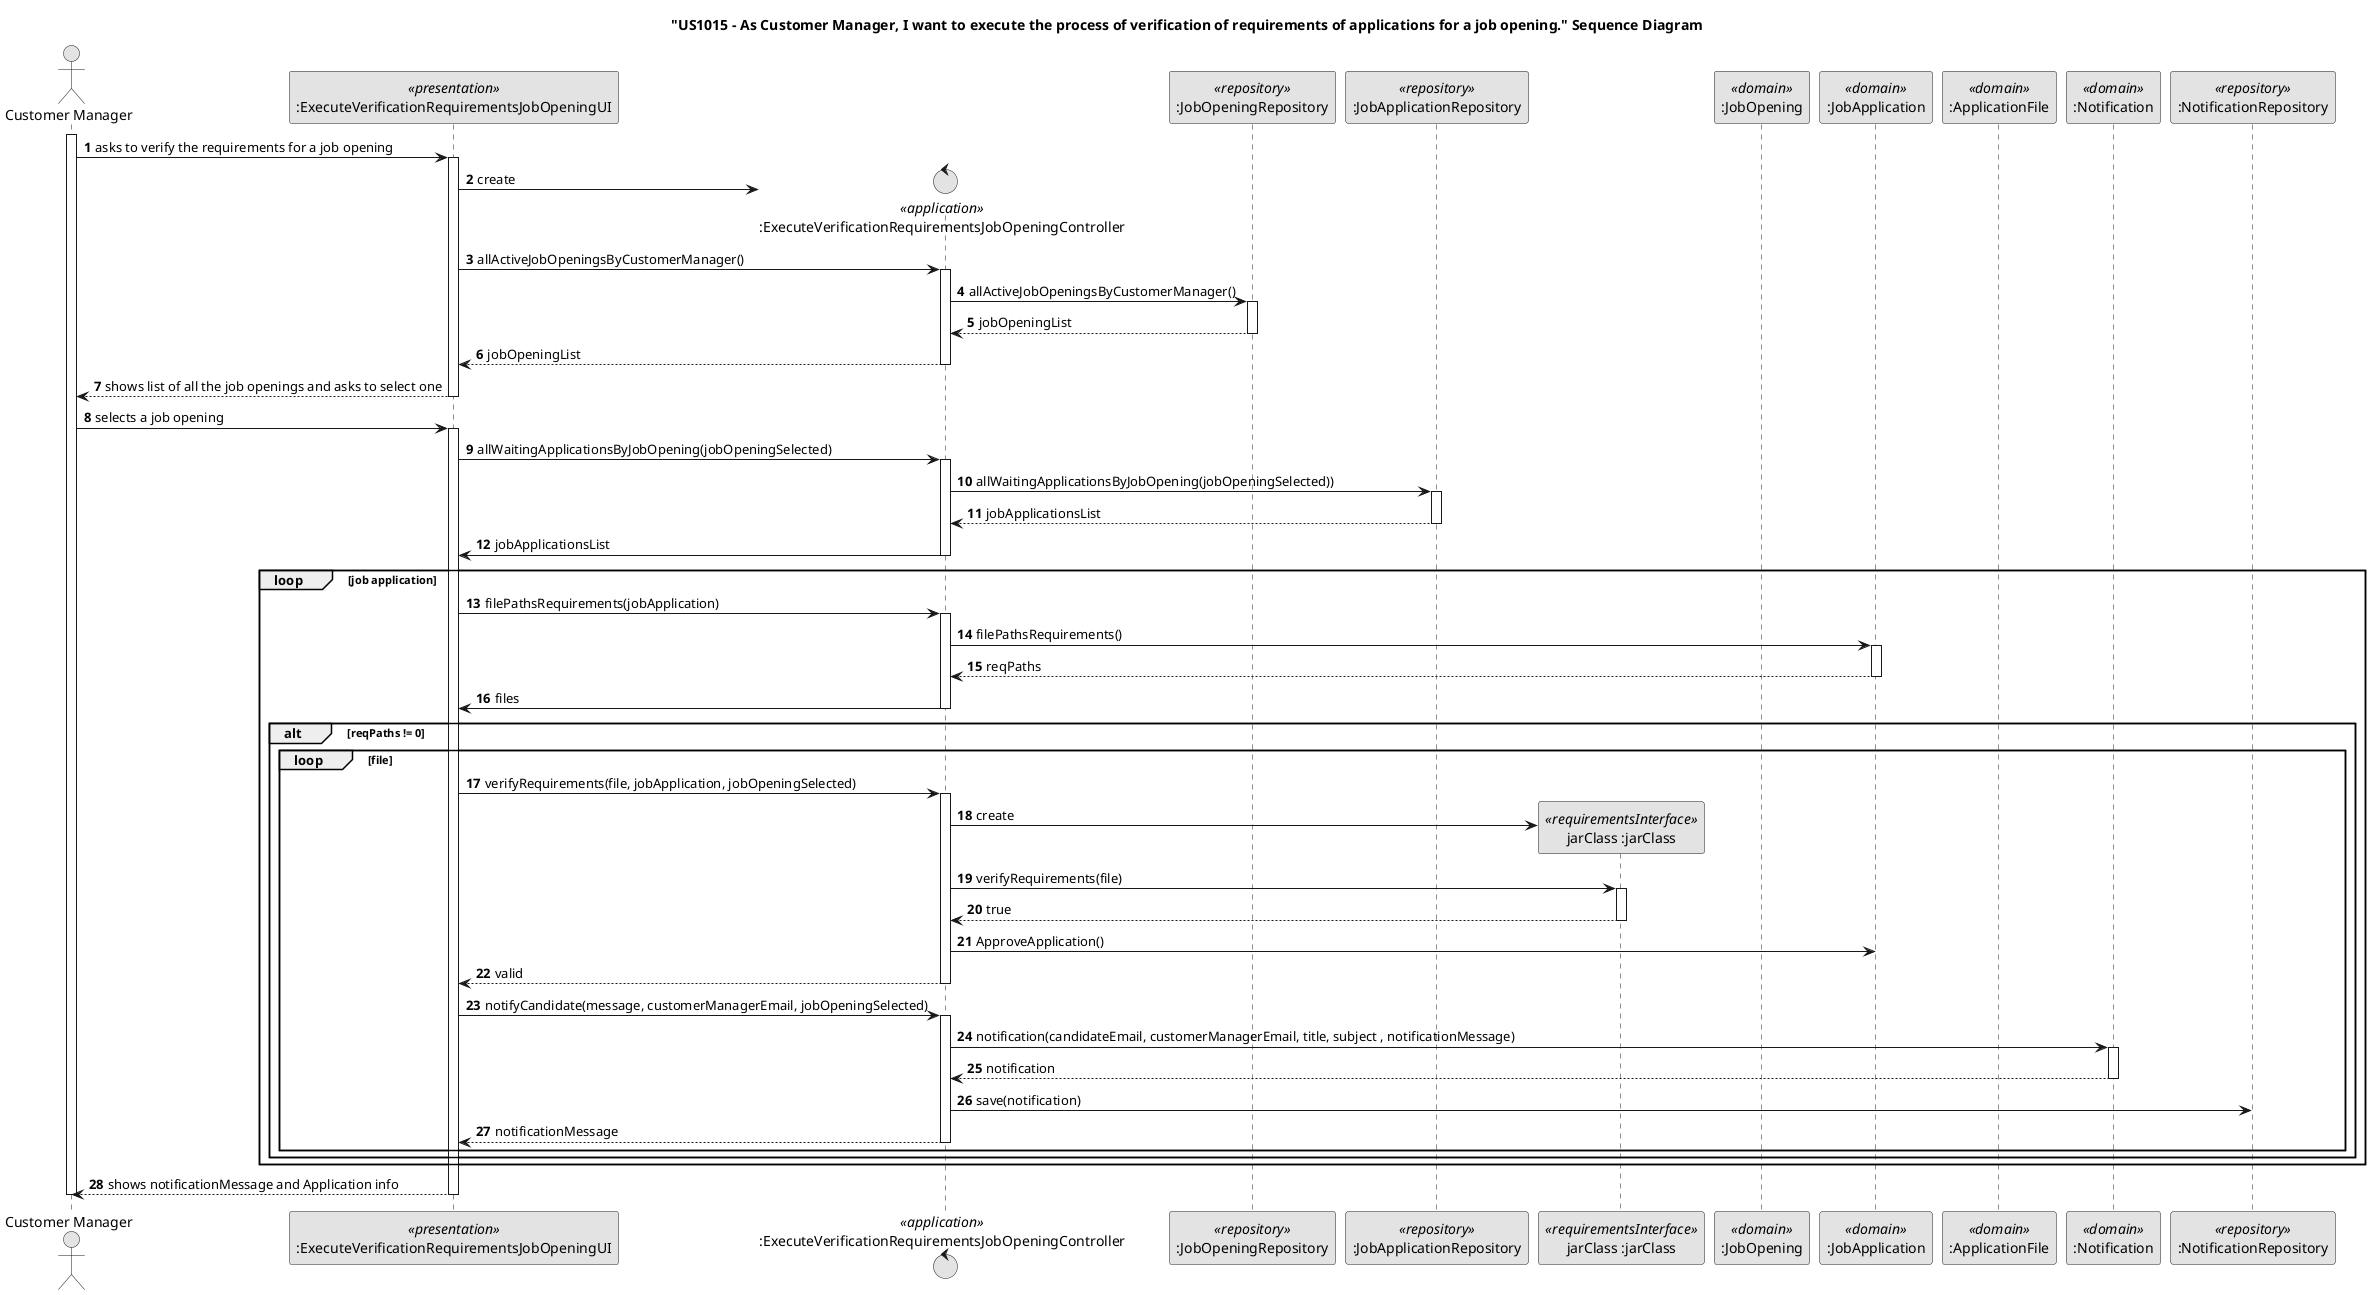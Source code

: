 @startuml
skinparam monochrome true
skinparam packageStyle rectangle
skinparam shadowing false

autonumber

title "US1015 - As Customer Manager, I want to execute the process of verification of requirements of applications for a job opening." Sequence Diagram
'hide footbox
actor "Customer Manager" as CM
participant ":ExecuteVerificationRequirementsJobOpeningUI" as UI <<presentation>>
control ":ExecuteVerificationRequirementsJobOpeningController" as CTRL <<application>>
participant ":JobOpeningRepository" as JobOpeningRepository  <<repository>>
participant ":JobApplicationRepository" as JobApplicationRepository  <<repository>>
participant "jarClass :jarClass" as JAR <<requirementsInterface>>
participant ":JobOpening" as JobOpening <<domain>>
participant ":JobApplication" as JobApplication <<domain>>
participant ":ApplicationFile" as ApplicationFile <<domain>>
participant ":Notification" as Notification <<domain>>
participant ":NotificationRepository" as NotificationRepository  <<repository>>

activate CM

    CM -> UI : asks to verify the requirements for a job opening

    activate UI

        UI -> CTRL** : create


        UI -> CTRL : allActiveJobOpeningsByCustomerManager()

    activate CTRL
               CTRL-> JobOpeningRepository : allActiveJobOpeningsByCustomerManager()

               activate JobOpeningRepository

               JobOpeningRepository--> CTRL : jobOpeningList

               deactivate JobOpeningRepository

               CTRL--> UI : jobOpeningList

           deactivate CTRL




        UI --> CM : shows list of all the job openings and asks to select one

    deactivate UI

    CM -> UI : selects a job opening
    activate UI

        UI->CTRL : allWaitingApplicationsByJobOpening(jobOpeningSelected)
        activate CTRL

        CTRL-> JobApplicationRepository : allWaitingApplicationsByJobOpening(jobOpeningSelected))

                activate JobApplicationRepository

               JobApplicationRepository--> CTRL : jobApplicationsList

               deactivate JobApplicationRepository

               CTRL->UI: jobApplicationsList

               deactivate CTRL

        loop job application

        UI->CTRL: filePathsRequirements(jobApplication)
        activate CTRL

        CTRL-> JobApplication : filePathsRequirements()

        activate JobApplication
        JobApplication--> CTRL: reqPaths
        deactivate JobApplication

         CTRL->UI: files

        deactivate CTRL

        alt reqPaths != 0
        loop file

        UI->CTRL: verifyRequirements(file, jobApplication, jobOpeningSelected)
                activate CTRL

                    CTRL -> JAR** : create
                    CTRL -> JAR: verifyRequirements(file)
                    activate JAR
                    JAR --> CTRL : true
                    deactivate JAR

                    CTRL->JobApplication:ApproveApplication()

                    CTRL-->UI : valid

                    deactivate CTRL


                    UI->CTRL: notifyCandidate(message, customerManagerEmail, jobOpeningSelected)
                    activate CTRL

                    CTRL->Notification : notification(candidateEmail, customerManagerEmail, title, subject , notificationMessage)

                    activate Notification

                    Notification-->CTRL : notification

                    deactivate Notification


                    CTRL->NotificationRepository : save(notification)


                    CTRL-->UI: notificationMessage

                    deactivate CTRL
        end loop
        end alt

       end loop





        deactivate CTRL

        UI --> CM : shows notificationMessage and Application info

    deactivate UI



    deactivate UI
deactivate CM

@enduml